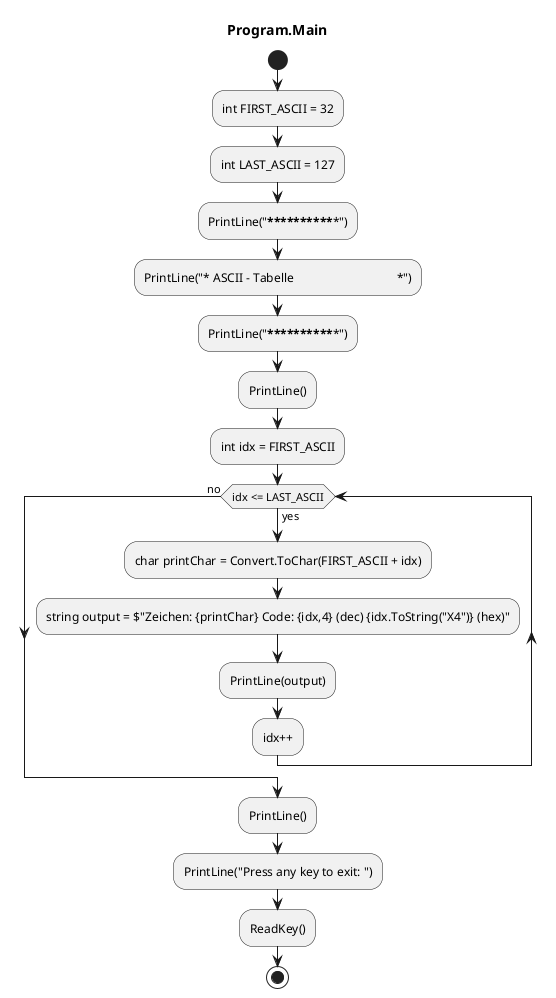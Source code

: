 @startuml Program.Main
title Program.Main
start
:int FIRST_ASCII = 32;
:int LAST_ASCII = 127;
:PrintLine("***************************************************");
:PrintLine("* ASCII - Tabelle                                 *");
:PrintLine("***************************************************");
:PrintLine();
:int idx = FIRST_ASCII;
while (idx <= LAST_ASCII) is (yes)
    :char printChar = Convert.ToChar(FIRST_ASCII + idx);
    :string output = $"Zeichen: {printChar} Code: {idx,4} (dec) {idx.ToString("X4")} (hex)";
    :PrintLine(output);
:idx++;
endwhile (no)
:PrintLine();
:PrintLine("Press any key to exit: ");
:ReadKey();
stop
@enduml
